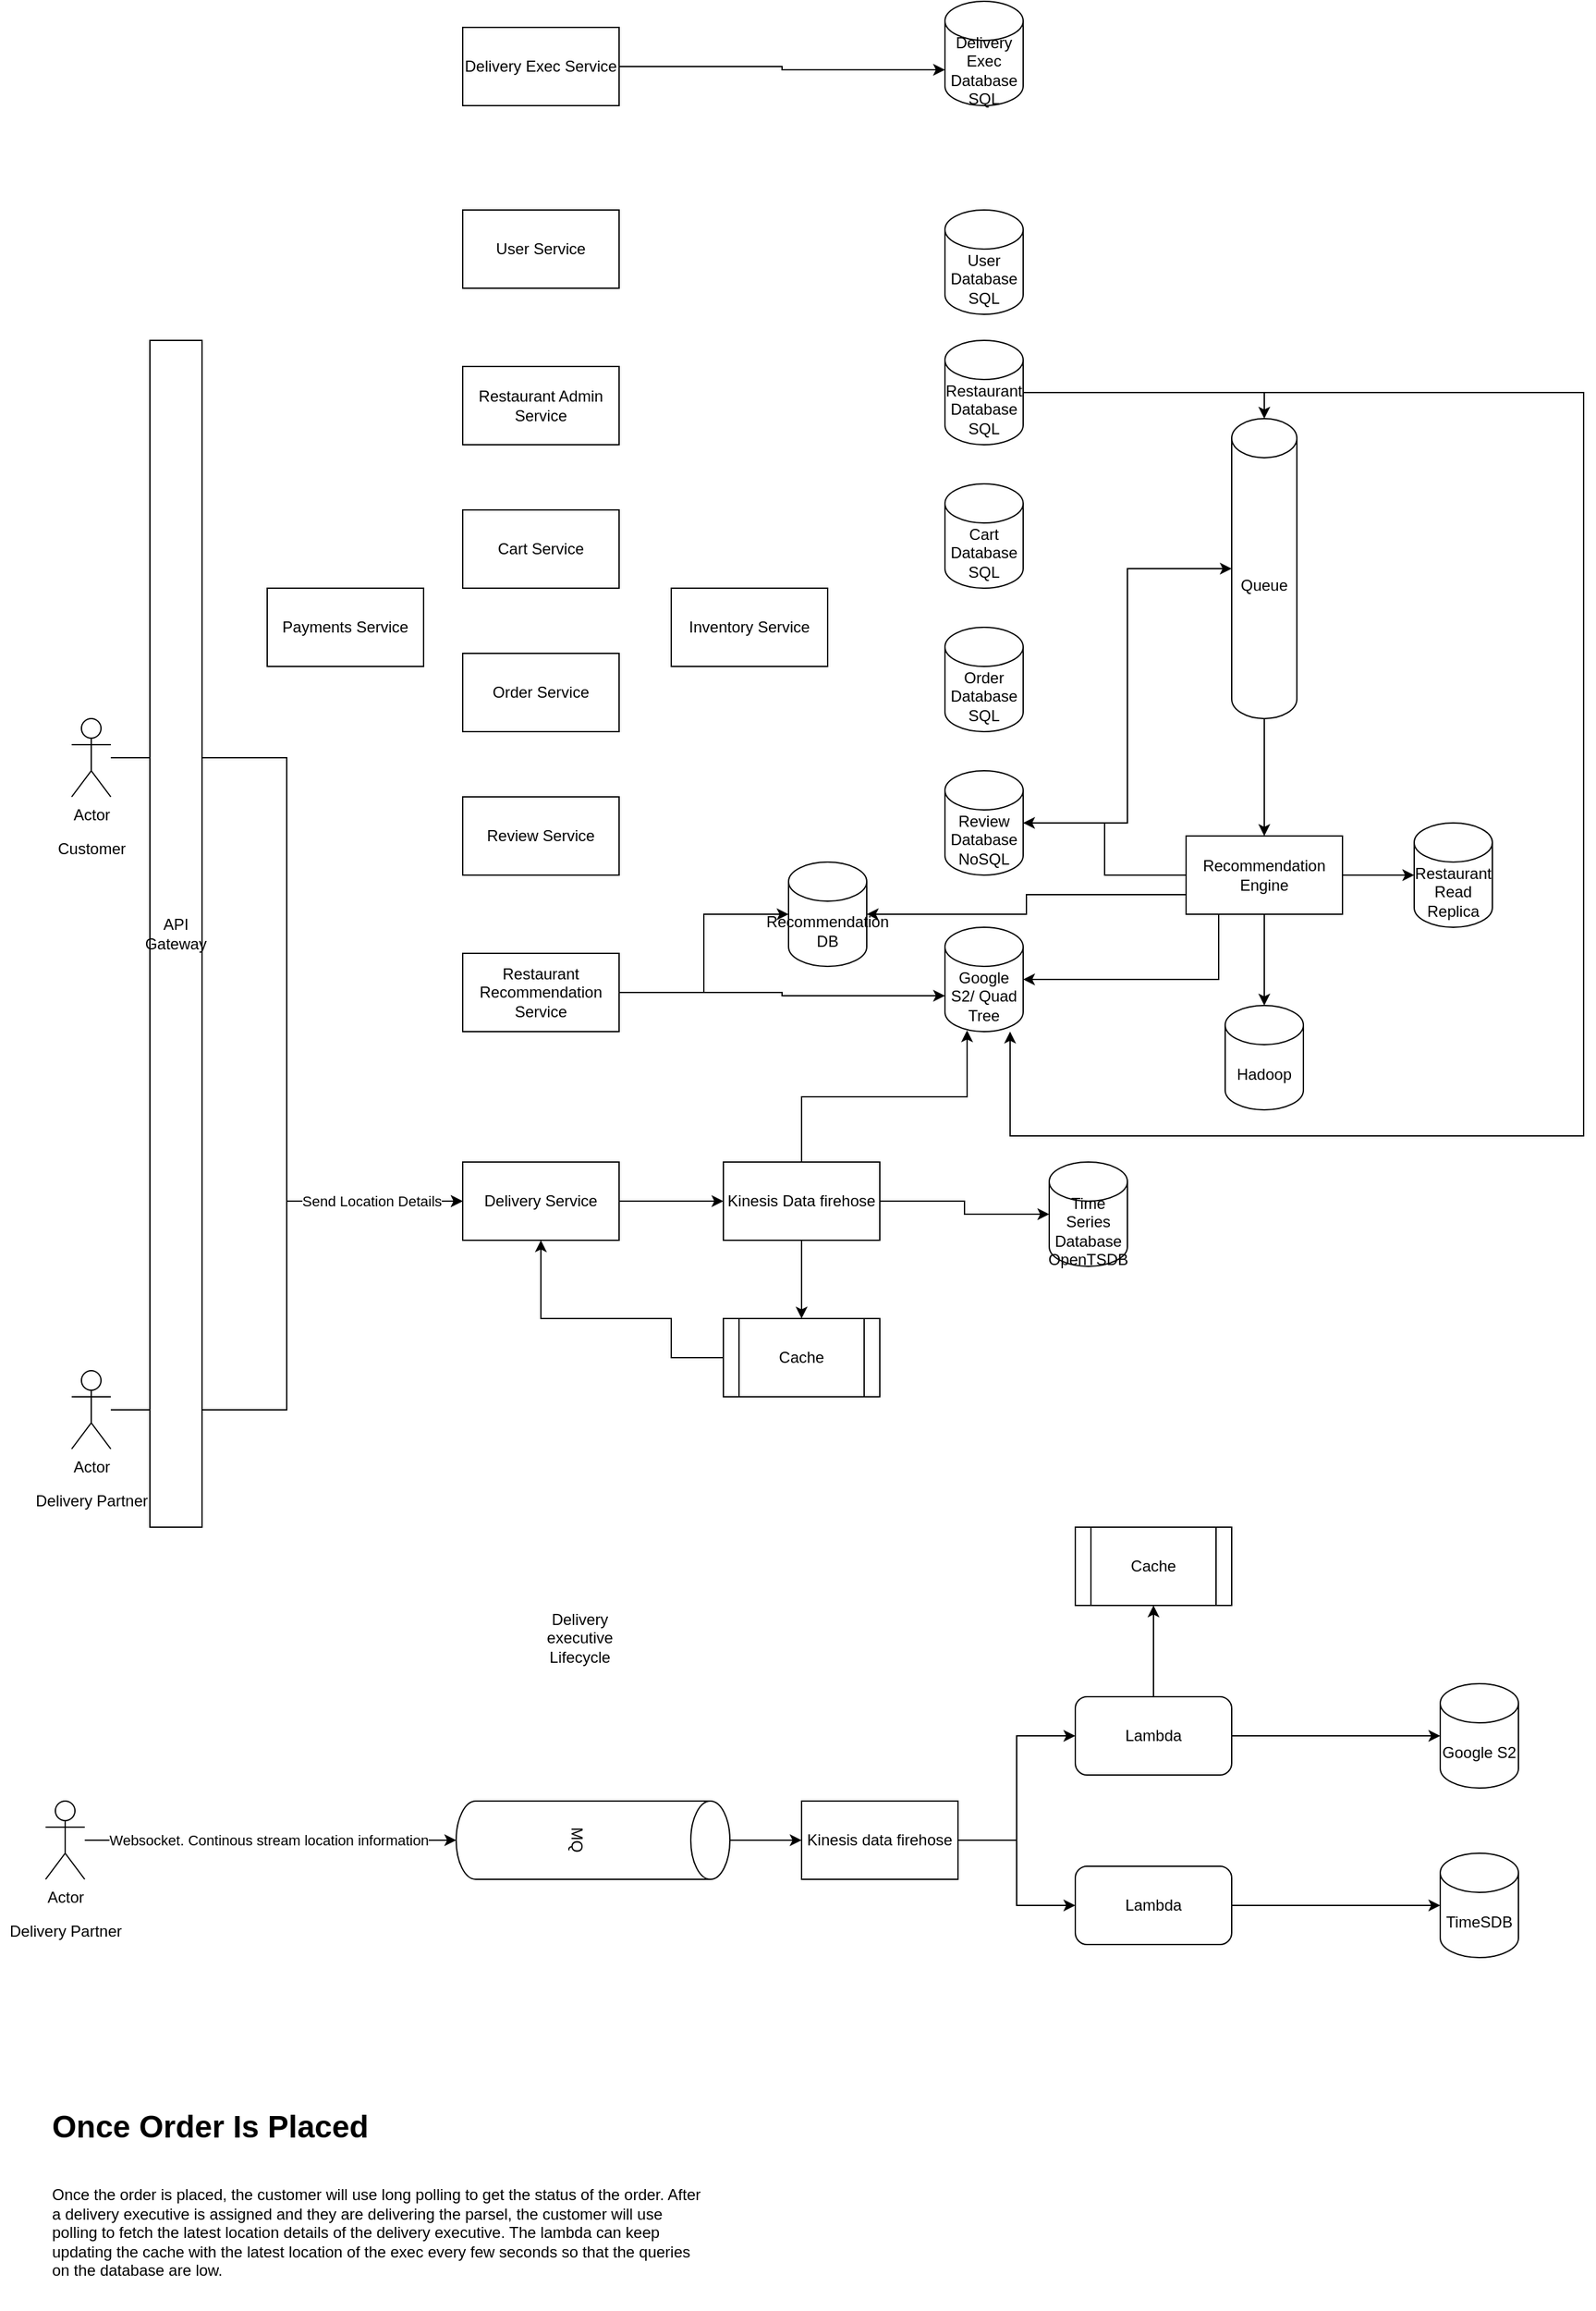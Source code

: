 <mxfile version="20.0.1" type="device"><diagram id="krwn2vVZhLvrUYaVHUJk" name="Page-1"><mxGraphModel dx="2324" dy="1772" grid="1" gridSize="10" guides="1" tooltips="1" connect="1" arrows="1" fold="1" page="1" pageScale="1" pageWidth="850" pageHeight="1100" math="0" shadow="0"><root><mxCell id="0"/><mxCell id="1" parent="0"/><mxCell id="ikZ4hOSsXU0fPI5PIx9O-48" style="edgeStyle=orthogonalEdgeStyle;rounded=0;orthogonalLoop=1;jettySize=auto;html=1;entryX=0;entryY=0.5;entryDx=0;entryDy=0;" edge="1" parent="1" source="ikZ4hOSsXU0fPI5PIx9O-1" target="ikZ4hOSsXU0fPI5PIx9O-31"><mxGeometry relative="1" as="geometry"/></mxCell><mxCell id="ikZ4hOSsXU0fPI5PIx9O-39" style="edgeStyle=orthogonalEdgeStyle;rounded=0;orthogonalLoop=1;jettySize=auto;html=1;entryX=0;entryY=0.5;entryDx=0;entryDy=0;" edge="1" parent="1" source="ikZ4hOSsXU0fPI5PIx9O-33" target="ikZ4hOSsXU0fPI5PIx9O-31"><mxGeometry relative="1" as="geometry"/></mxCell><mxCell id="ikZ4hOSsXU0fPI5PIx9O-47" value="Send Location Details" style="edgeLabel;html=1;align=center;verticalAlign=middle;resizable=0;points=[];" vertex="1" connectable="0" parent="ikZ4hOSsXU0fPI5PIx9O-39"><mxGeometry x="0.549" relative="1" as="geometry"><mxPoint x="27" as="offset"/></mxGeometry></mxCell><mxCell id="ikZ4hOSsXU0fPI5PIx9O-1" value="Actor" style="shape=umlActor;verticalLabelPosition=bottom;verticalAlign=top;html=1;outlineConnect=0;" vertex="1" parent="1"><mxGeometry x="20" y="350" width="30" height="60" as="geometry"/></mxCell><mxCell id="ikZ4hOSsXU0fPI5PIx9O-2" value="API Gateway" style="rounded=0;whiteSpace=wrap;html=1;" vertex="1" parent="1"><mxGeometry x="80" y="60" width="40" height="910" as="geometry"/></mxCell><mxCell id="ikZ4hOSsXU0fPI5PIx9O-3" value="User Service" style="rounded=0;whiteSpace=wrap;html=1;" vertex="1" parent="1"><mxGeometry x="320" y="-40" width="120" height="60" as="geometry"/></mxCell><mxCell id="ikZ4hOSsXU0fPI5PIx9O-4" value="Restaurant Admin Service" style="rounded=0;whiteSpace=wrap;html=1;" vertex="1" parent="1"><mxGeometry x="320" y="80" width="120" height="60" as="geometry"/></mxCell><mxCell id="ikZ4hOSsXU0fPI5PIx9O-5" value="User Database SQL" style="shape=cylinder3;whiteSpace=wrap;html=1;boundedLbl=1;backgroundOutline=1;size=15;" vertex="1" parent="1"><mxGeometry x="690" y="-40" width="60" height="80" as="geometry"/></mxCell><mxCell id="ikZ4hOSsXU0fPI5PIx9O-17" style="edgeStyle=orthogonalEdgeStyle;rounded=0;orthogonalLoop=1;jettySize=auto;html=1;entryX=0.5;entryY=0;entryDx=0;entryDy=0;entryPerimeter=0;" edge="1" parent="1" source="ikZ4hOSsXU0fPI5PIx9O-6" target="ikZ4hOSsXU0fPI5PIx9O-16"><mxGeometry relative="1" as="geometry"/></mxCell><mxCell id="ikZ4hOSsXU0fPI5PIx9O-26" style="edgeStyle=orthogonalEdgeStyle;rounded=0;orthogonalLoop=1;jettySize=auto;html=1;entryX=0.833;entryY=1;entryDx=0;entryDy=0;entryPerimeter=0;" edge="1" parent="1" source="ikZ4hOSsXU0fPI5PIx9O-6" target="ikZ4hOSsXU0fPI5PIx9O-24"><mxGeometry relative="1" as="geometry"><Array as="points"><mxPoint x="1180" y="100"/><mxPoint x="1180" y="670"/><mxPoint x="740" y="670"/></Array></mxGeometry></mxCell><mxCell id="ikZ4hOSsXU0fPI5PIx9O-6" value="Restaurant Database SQL" style="shape=cylinder3;whiteSpace=wrap;html=1;boundedLbl=1;backgroundOutline=1;size=15;" vertex="1" parent="1"><mxGeometry x="690" y="60" width="60" height="80" as="geometry"/></mxCell><mxCell id="ikZ4hOSsXU0fPI5PIx9O-7" value="Cart Service" style="rounded=0;whiteSpace=wrap;html=1;" vertex="1" parent="1"><mxGeometry x="320" y="190" width="120" height="60" as="geometry"/></mxCell><mxCell id="ikZ4hOSsXU0fPI5PIx9O-8" value="Cart Database SQL" style="shape=cylinder3;whiteSpace=wrap;html=1;boundedLbl=1;backgroundOutline=1;size=15;" vertex="1" parent="1"><mxGeometry x="690" y="170" width="60" height="80" as="geometry"/></mxCell><mxCell id="ikZ4hOSsXU0fPI5PIx9O-9" value="Order Service" style="rounded=0;whiteSpace=wrap;html=1;" vertex="1" parent="1"><mxGeometry x="320" y="300" width="120" height="60" as="geometry"/></mxCell><mxCell id="ikZ4hOSsXU0fPI5PIx9O-10" value="Order Database SQL" style="shape=cylinder3;whiteSpace=wrap;html=1;boundedLbl=1;backgroundOutline=1;size=15;" vertex="1" parent="1"><mxGeometry x="690" y="280" width="60" height="80" as="geometry"/></mxCell><mxCell id="ikZ4hOSsXU0fPI5PIx9O-11" value="Review Service" style="rounded=0;whiteSpace=wrap;html=1;" vertex="1" parent="1"><mxGeometry x="320" y="410" width="120" height="60" as="geometry"/></mxCell><mxCell id="ikZ4hOSsXU0fPI5PIx9O-18" style="edgeStyle=orthogonalEdgeStyle;rounded=0;orthogonalLoop=1;jettySize=auto;html=1;entryX=0;entryY=0.5;entryDx=0;entryDy=0;entryPerimeter=0;" edge="1" parent="1" source="ikZ4hOSsXU0fPI5PIx9O-12" target="ikZ4hOSsXU0fPI5PIx9O-16"><mxGeometry relative="1" as="geometry"/></mxCell><mxCell id="ikZ4hOSsXU0fPI5PIx9O-12" value="Review Database NoSQL" style="shape=cylinder3;whiteSpace=wrap;html=1;boundedLbl=1;backgroundOutline=1;size=15;" vertex="1" parent="1"><mxGeometry x="690" y="390" width="60" height="80" as="geometry"/></mxCell><mxCell id="ikZ4hOSsXU0fPI5PIx9O-29" style="edgeStyle=orthogonalEdgeStyle;rounded=0;orthogonalLoop=1;jettySize=auto;html=1;" edge="1" parent="1" source="ikZ4hOSsXU0fPI5PIx9O-13" target="ikZ4hOSsXU0fPI5PIx9O-27"><mxGeometry relative="1" as="geometry"/></mxCell><mxCell id="ikZ4hOSsXU0fPI5PIx9O-30" style="edgeStyle=orthogonalEdgeStyle;rounded=0;orthogonalLoop=1;jettySize=auto;html=1;entryX=0;entryY=0;entryDx=0;entryDy=52.5;entryPerimeter=0;" edge="1" parent="1" source="ikZ4hOSsXU0fPI5PIx9O-13" target="ikZ4hOSsXU0fPI5PIx9O-24"><mxGeometry relative="1" as="geometry"/></mxCell><mxCell id="ikZ4hOSsXU0fPI5PIx9O-13" value="Restaurant Recommendation Service" style="rounded=0;whiteSpace=wrap;html=1;" vertex="1" parent="1"><mxGeometry x="320" y="530" width="120" height="60" as="geometry"/></mxCell><mxCell id="ikZ4hOSsXU0fPI5PIx9O-14" value="Restaurant Read Replica" style="shape=cylinder3;whiteSpace=wrap;html=1;boundedLbl=1;backgroundOutline=1;size=15;" vertex="1" parent="1"><mxGeometry x="1050" y="430" width="60" height="80" as="geometry"/></mxCell><mxCell id="ikZ4hOSsXU0fPI5PIx9O-15" value="Hadoop" style="shape=cylinder3;whiteSpace=wrap;html=1;boundedLbl=1;backgroundOutline=1;size=15;" vertex="1" parent="1"><mxGeometry x="905" y="570" width="60" height="80" as="geometry"/></mxCell><mxCell id="ikZ4hOSsXU0fPI5PIx9O-20" style="edgeStyle=orthogonalEdgeStyle;rounded=0;orthogonalLoop=1;jettySize=auto;html=1;entryX=0.5;entryY=0;entryDx=0;entryDy=0;" edge="1" parent="1" source="ikZ4hOSsXU0fPI5PIx9O-16" target="ikZ4hOSsXU0fPI5PIx9O-19"><mxGeometry relative="1" as="geometry"/></mxCell><mxCell id="ikZ4hOSsXU0fPI5PIx9O-16" value="Queue" style="shape=cylinder3;whiteSpace=wrap;html=1;boundedLbl=1;backgroundOutline=1;size=15;" vertex="1" parent="1"><mxGeometry x="910" y="120" width="50" height="230" as="geometry"/></mxCell><mxCell id="ikZ4hOSsXU0fPI5PIx9O-21" style="edgeStyle=orthogonalEdgeStyle;rounded=0;orthogonalLoop=1;jettySize=auto;html=1;entryX=0.5;entryY=0;entryDx=0;entryDy=0;entryPerimeter=0;" edge="1" parent="1" source="ikZ4hOSsXU0fPI5PIx9O-19" target="ikZ4hOSsXU0fPI5PIx9O-15"><mxGeometry relative="1" as="geometry"/></mxCell><mxCell id="ikZ4hOSsXU0fPI5PIx9O-22" style="edgeStyle=orthogonalEdgeStyle;rounded=0;orthogonalLoop=1;jettySize=auto;html=1;entryX=0;entryY=0.5;entryDx=0;entryDy=0;entryPerimeter=0;" edge="1" parent="1" source="ikZ4hOSsXU0fPI5PIx9O-19" target="ikZ4hOSsXU0fPI5PIx9O-14"><mxGeometry relative="1" as="geometry"/></mxCell><mxCell id="ikZ4hOSsXU0fPI5PIx9O-23" style="edgeStyle=orthogonalEdgeStyle;rounded=0;orthogonalLoop=1;jettySize=auto;html=1;entryX=1;entryY=0.5;entryDx=0;entryDy=0;entryPerimeter=0;" edge="1" parent="1" source="ikZ4hOSsXU0fPI5PIx9O-19" target="ikZ4hOSsXU0fPI5PIx9O-12"><mxGeometry relative="1" as="geometry"/></mxCell><mxCell id="ikZ4hOSsXU0fPI5PIx9O-25" style="edgeStyle=orthogonalEdgeStyle;rounded=0;orthogonalLoop=1;jettySize=auto;html=1;exitX=0.5;exitY=1;exitDx=0;exitDy=0;entryX=1;entryY=0.5;entryDx=0;entryDy=0;entryPerimeter=0;" edge="1" parent="1" source="ikZ4hOSsXU0fPI5PIx9O-19" target="ikZ4hOSsXU0fPI5PIx9O-24"><mxGeometry relative="1" as="geometry"><Array as="points"><mxPoint x="900" y="500"/><mxPoint x="900" y="550"/></Array></mxGeometry></mxCell><mxCell id="ikZ4hOSsXU0fPI5PIx9O-28" style="edgeStyle=orthogonalEdgeStyle;rounded=0;orthogonalLoop=1;jettySize=auto;html=1;exitX=0;exitY=0.75;exitDx=0;exitDy=0;" edge="1" parent="1" source="ikZ4hOSsXU0fPI5PIx9O-19" target="ikZ4hOSsXU0fPI5PIx9O-27"><mxGeometry relative="1" as="geometry"/></mxCell><mxCell id="ikZ4hOSsXU0fPI5PIx9O-19" value="Recommendation Engine" style="rounded=0;whiteSpace=wrap;html=1;" vertex="1" parent="1"><mxGeometry x="875" y="440" width="120" height="60" as="geometry"/></mxCell><mxCell id="ikZ4hOSsXU0fPI5PIx9O-24" value="Google S2/ Quad Tree" style="shape=cylinder3;whiteSpace=wrap;html=1;boundedLbl=1;backgroundOutline=1;size=15;" vertex="1" parent="1"><mxGeometry x="690" y="510" width="60" height="80" as="geometry"/></mxCell><mxCell id="ikZ4hOSsXU0fPI5PIx9O-27" value="Recommendation DB" style="shape=cylinder3;whiteSpace=wrap;html=1;boundedLbl=1;backgroundOutline=1;size=15;" vertex="1" parent="1"><mxGeometry x="570" y="460" width="60" height="80" as="geometry"/></mxCell><mxCell id="ikZ4hOSsXU0fPI5PIx9O-41" value="" style="edgeStyle=orthogonalEdgeStyle;rounded=0;orthogonalLoop=1;jettySize=auto;html=1;" edge="1" parent="1" source="ikZ4hOSsXU0fPI5PIx9O-31" target="ikZ4hOSsXU0fPI5PIx9O-40"><mxGeometry relative="1" as="geometry"/></mxCell><mxCell id="ikZ4hOSsXU0fPI5PIx9O-45" style="edgeStyle=orthogonalEdgeStyle;rounded=0;orthogonalLoop=1;jettySize=auto;html=1;entryX=0.5;entryY=1;entryDx=0;entryDy=0;exitX=0;exitY=0.5;exitDx=0;exitDy=0;" edge="1" parent="1" source="ikZ4hOSsXU0fPI5PIx9O-43" target="ikZ4hOSsXU0fPI5PIx9O-31"><mxGeometry relative="1" as="geometry"><mxPoint x="480" y="890" as="sourcePoint"/><Array as="points"><mxPoint x="480" y="840"/><mxPoint x="480" y="810"/><mxPoint x="380" y="810"/></Array></mxGeometry></mxCell><mxCell id="ikZ4hOSsXU0fPI5PIx9O-31" value="Delivery Service" style="rounded=0;whiteSpace=wrap;html=1;" vertex="1" parent="1"><mxGeometry x="320" y="690" width="120" height="60" as="geometry"/></mxCell><mxCell id="ikZ4hOSsXU0fPI5PIx9O-32" value="Time Series Database OpenTSDB" style="shape=cylinder3;whiteSpace=wrap;html=1;boundedLbl=1;backgroundOutline=1;size=15;" vertex="1" parent="1"><mxGeometry x="770" y="690" width="60" height="80" as="geometry"/></mxCell><mxCell id="ikZ4hOSsXU0fPI5PIx9O-33" value="Actor" style="shape=umlActor;verticalLabelPosition=bottom;verticalAlign=top;html=1;outlineConnect=0;" vertex="1" parent="1"><mxGeometry x="20" y="850" width="30" height="60" as="geometry"/></mxCell><mxCell id="ikZ4hOSsXU0fPI5PIx9O-37" value="Customer" style="text;html=1;align=center;verticalAlign=middle;resizable=0;points=[];autosize=1;strokeColor=none;fillColor=none;" vertex="1" parent="1"><mxGeometry y="440" width="70" height="20" as="geometry"/></mxCell><mxCell id="ikZ4hOSsXU0fPI5PIx9O-38" value="Delivery Partner" style="text;html=1;align=center;verticalAlign=middle;resizable=0;points=[];autosize=1;strokeColor=none;fillColor=none;" vertex="1" parent="1"><mxGeometry x="-15" y="940" width="100" height="20" as="geometry"/></mxCell><mxCell id="ikZ4hOSsXU0fPI5PIx9O-42" style="edgeStyle=orthogonalEdgeStyle;rounded=0;orthogonalLoop=1;jettySize=auto;html=1;" edge="1" parent="1" source="ikZ4hOSsXU0fPI5PIx9O-40" target="ikZ4hOSsXU0fPI5PIx9O-32"><mxGeometry relative="1" as="geometry"/></mxCell><mxCell id="ikZ4hOSsXU0fPI5PIx9O-44" style="edgeStyle=orthogonalEdgeStyle;rounded=0;orthogonalLoop=1;jettySize=auto;html=1;exitX=0.5;exitY=1;exitDx=0;exitDy=0;entryX=0.5;entryY=0;entryDx=0;entryDy=0;" edge="1" parent="1" source="ikZ4hOSsXU0fPI5PIx9O-40" target="ikZ4hOSsXU0fPI5PIx9O-43"><mxGeometry relative="1" as="geometry"/></mxCell><mxCell id="ikZ4hOSsXU0fPI5PIx9O-53" style="edgeStyle=orthogonalEdgeStyle;rounded=0;orthogonalLoop=1;jettySize=auto;html=1;exitX=0.5;exitY=0;exitDx=0;exitDy=0;entryX=0.283;entryY=0.988;entryDx=0;entryDy=0;entryPerimeter=0;" edge="1" parent="1" source="ikZ4hOSsXU0fPI5PIx9O-40" target="ikZ4hOSsXU0fPI5PIx9O-24"><mxGeometry relative="1" as="geometry"/></mxCell><mxCell id="ikZ4hOSsXU0fPI5PIx9O-40" value="Kinesis Data firehose" style="rounded=0;whiteSpace=wrap;html=1;" vertex="1" parent="1"><mxGeometry x="520" y="690" width="120" height="60" as="geometry"/></mxCell><mxCell id="ikZ4hOSsXU0fPI5PIx9O-43" value="Cache" style="shape=process;whiteSpace=wrap;html=1;backgroundOutline=1;" vertex="1" parent="1"><mxGeometry x="520" y="810" width="120" height="60" as="geometry"/></mxCell><mxCell id="ikZ4hOSsXU0fPI5PIx9O-54" value="Inventory Service" style="rounded=0;whiteSpace=wrap;html=1;" vertex="1" parent="1"><mxGeometry x="480" y="250" width="120" height="60" as="geometry"/></mxCell><mxCell id="ikZ4hOSsXU0fPI5PIx9O-59" style="edgeStyle=orthogonalEdgeStyle;rounded=0;orthogonalLoop=1;jettySize=auto;html=1;" edge="1" parent="1" source="ikZ4hOSsXU0fPI5PIx9O-55" target="ikZ4hOSsXU0fPI5PIx9O-58"><mxGeometry relative="1" as="geometry"/></mxCell><mxCell id="ikZ4hOSsXU0fPI5PIx9O-60" value="Websocket. Continous stream location information" style="edgeLabel;html=1;align=center;verticalAlign=middle;resizable=0;points=[];" vertex="1" connectable="0" parent="ikZ4hOSsXU0fPI5PIx9O-59"><mxGeometry x="-0.296" y="-2" relative="1" as="geometry"><mxPoint x="40" y="-2" as="offset"/></mxGeometry></mxCell><mxCell id="ikZ4hOSsXU0fPI5PIx9O-55" value="Actor" style="shape=umlActor;verticalLabelPosition=bottom;verticalAlign=top;html=1;outlineConnect=0;" vertex="1" parent="1"><mxGeometry y="1180" width="30" height="60" as="geometry"/></mxCell><mxCell id="ikZ4hOSsXU0fPI5PIx9O-56" value="Delivery executive Lifecycle" style="text;html=1;strokeColor=none;fillColor=none;align=center;verticalAlign=middle;whiteSpace=wrap;rounded=0;" vertex="1" parent="1"><mxGeometry x="380" y="1040" width="60" height="30" as="geometry"/></mxCell><mxCell id="ikZ4hOSsXU0fPI5PIx9O-57" value="Delivery Partner" style="text;html=1;align=center;verticalAlign=middle;resizable=0;points=[];autosize=1;strokeColor=none;fillColor=none;" vertex="1" parent="1"><mxGeometry x="-35" y="1270" width="100" height="20" as="geometry"/></mxCell><mxCell id="ikZ4hOSsXU0fPI5PIx9O-62" style="edgeStyle=orthogonalEdgeStyle;rounded=0;orthogonalLoop=1;jettySize=auto;html=1;entryX=0;entryY=0.5;entryDx=0;entryDy=0;" edge="1" parent="1" source="ikZ4hOSsXU0fPI5PIx9O-58" target="ikZ4hOSsXU0fPI5PIx9O-61"><mxGeometry relative="1" as="geometry"/></mxCell><mxCell id="ikZ4hOSsXU0fPI5PIx9O-58" value="MQ&lt;br&gt;" style="shape=cylinder3;whiteSpace=wrap;html=1;boundedLbl=1;backgroundOutline=1;size=15;rotation=90;" vertex="1" parent="1"><mxGeometry x="390" y="1105" width="60" height="210" as="geometry"/></mxCell><mxCell id="ikZ4hOSsXU0fPI5PIx9O-64" style="edgeStyle=orthogonalEdgeStyle;rounded=0;orthogonalLoop=1;jettySize=auto;html=1;entryX=0;entryY=0.5;entryDx=0;entryDy=0;" edge="1" parent="1" source="ikZ4hOSsXU0fPI5PIx9O-61" target="ikZ4hOSsXU0fPI5PIx9O-63"><mxGeometry relative="1" as="geometry"/></mxCell><mxCell id="ikZ4hOSsXU0fPI5PIx9O-68" style="edgeStyle=orthogonalEdgeStyle;rounded=0;orthogonalLoop=1;jettySize=auto;html=1;exitX=1;exitY=0.5;exitDx=0;exitDy=0;entryX=0;entryY=0.5;entryDx=0;entryDy=0;" edge="1" parent="1" source="ikZ4hOSsXU0fPI5PIx9O-61" target="ikZ4hOSsXU0fPI5PIx9O-67"><mxGeometry relative="1" as="geometry"/></mxCell><mxCell id="ikZ4hOSsXU0fPI5PIx9O-61" value="Kinesis data firehose" style="rounded=0;whiteSpace=wrap;html=1;" vertex="1" parent="1"><mxGeometry x="580" y="1180" width="120" height="60" as="geometry"/></mxCell><mxCell id="ikZ4hOSsXU0fPI5PIx9O-66" style="edgeStyle=orthogonalEdgeStyle;rounded=0;orthogonalLoop=1;jettySize=auto;html=1;" edge="1" parent="1" source="ikZ4hOSsXU0fPI5PIx9O-63" target="ikZ4hOSsXU0fPI5PIx9O-65"><mxGeometry relative="1" as="geometry"/></mxCell><mxCell id="ikZ4hOSsXU0fPI5PIx9O-75" style="edgeStyle=orthogonalEdgeStyle;rounded=0;orthogonalLoop=1;jettySize=auto;html=1;exitX=0.5;exitY=0;exitDx=0;exitDy=0;entryX=0.5;entryY=1;entryDx=0;entryDy=0;" edge="1" parent="1" source="ikZ4hOSsXU0fPI5PIx9O-63" target="ikZ4hOSsXU0fPI5PIx9O-73"><mxGeometry relative="1" as="geometry"/></mxCell><mxCell id="ikZ4hOSsXU0fPI5PIx9O-63" value="Lambda" style="rounded=1;whiteSpace=wrap;html=1;" vertex="1" parent="1"><mxGeometry x="790" y="1100" width="120" height="60" as="geometry"/></mxCell><mxCell id="ikZ4hOSsXU0fPI5PIx9O-65" value="Google S2" style="shape=cylinder3;whiteSpace=wrap;html=1;boundedLbl=1;backgroundOutline=1;size=15;" vertex="1" parent="1"><mxGeometry x="1070" y="1090" width="60" height="80" as="geometry"/></mxCell><mxCell id="ikZ4hOSsXU0fPI5PIx9O-70" style="edgeStyle=orthogonalEdgeStyle;rounded=0;orthogonalLoop=1;jettySize=auto;html=1;" edge="1" parent="1" source="ikZ4hOSsXU0fPI5PIx9O-67" target="ikZ4hOSsXU0fPI5PIx9O-69"><mxGeometry relative="1" as="geometry"/></mxCell><mxCell id="ikZ4hOSsXU0fPI5PIx9O-67" value="Lambda" style="rounded=1;whiteSpace=wrap;html=1;" vertex="1" parent="1"><mxGeometry x="790" y="1230" width="120" height="60" as="geometry"/></mxCell><mxCell id="ikZ4hOSsXU0fPI5PIx9O-69" value="TimeSDB" style="shape=cylinder3;whiteSpace=wrap;html=1;boundedLbl=1;backgroundOutline=1;size=15;" vertex="1" parent="1"><mxGeometry x="1070" y="1220" width="60" height="80" as="geometry"/></mxCell><mxCell id="ikZ4hOSsXU0fPI5PIx9O-72" value="&lt;h1&gt;Once Order Is Placed&lt;/h1&gt;&lt;div&gt;&lt;br&gt;&lt;/div&gt;&lt;div&gt;Once the order is placed, the customer will use long polling to get the status of the order. After a delivery executive is assigned and they are delivering the parsel, the customer will use polling to fetch the latest location details of the delivery executive. The lambda can keep updating the cache with the latest location of the exec every few seconds so that the queries on the database are low.&lt;/div&gt;&lt;div&gt;&lt;br&gt;&lt;/div&gt;" style="text;html=1;strokeColor=none;fillColor=none;spacing=5;spacingTop=-20;whiteSpace=wrap;overflow=hidden;rounded=0;" vertex="1" parent="1"><mxGeometry y="1410" width="510" height="160" as="geometry"/></mxCell><mxCell id="ikZ4hOSsXU0fPI5PIx9O-73" value="Cache" style="shape=process;whiteSpace=wrap;html=1;backgroundOutline=1;" vertex="1" parent="1"><mxGeometry x="790" y="970" width="120" height="60" as="geometry"/></mxCell><mxCell id="ikZ4hOSsXU0fPI5PIx9O-78" style="edgeStyle=orthogonalEdgeStyle;rounded=0;orthogonalLoop=1;jettySize=auto;html=1;entryX=0;entryY=0;entryDx=0;entryDy=52.5;entryPerimeter=0;" edge="1" parent="1" source="ikZ4hOSsXU0fPI5PIx9O-76" target="ikZ4hOSsXU0fPI5PIx9O-77"><mxGeometry relative="1" as="geometry"/></mxCell><mxCell id="ikZ4hOSsXU0fPI5PIx9O-76" value="Delivery Exec Service" style="rounded=0;whiteSpace=wrap;html=1;" vertex="1" parent="1"><mxGeometry x="320" y="-180" width="120" height="60" as="geometry"/></mxCell><mxCell id="ikZ4hOSsXU0fPI5PIx9O-77" value="Delivery Exec Database SQL" style="shape=cylinder3;whiteSpace=wrap;html=1;boundedLbl=1;backgroundOutline=1;size=15;" vertex="1" parent="1"><mxGeometry x="690" y="-200" width="60" height="80" as="geometry"/></mxCell><mxCell id="ikZ4hOSsXU0fPI5PIx9O-79" value="Payments Service" style="rounded=0;whiteSpace=wrap;html=1;" vertex="1" parent="1"><mxGeometry x="170" y="250" width="120" height="60" as="geometry"/></mxCell></root></mxGraphModel></diagram></mxfile>